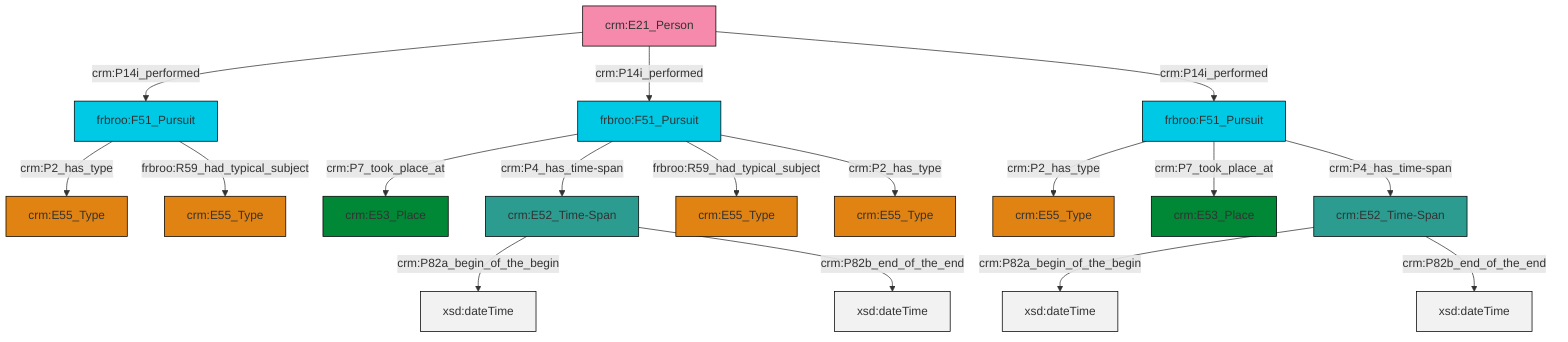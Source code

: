graph TD
classDef Literal fill:#f2f2f2,stroke:#000000;
classDef CRM_Entity fill:#FFFFFF,stroke:#000000;
classDef Temporal_Entity fill:#00C9E6, stroke:#000000;
classDef Type fill:#E18312, stroke:#000000;
classDef Time-Span fill:#2C9C91, stroke:#000000;
classDef Appellation fill:#FFEB7F, stroke:#000000;
classDef Place fill:#008836, stroke:#000000;
classDef Persistent_Item fill:#B266B2, stroke:#000000;
classDef Conceptual_Object fill:#FFD700, stroke:#000000;
classDef Physical_Thing fill:#D2B48C, stroke:#000000;
classDef Actor fill:#f58aad, stroke:#000000;
classDef PC_Classes fill:#4ce600, stroke:#000000;
classDef Multi fill:#cccccc,stroke:#000000;

0["frbroo:F51_Pursuit"]:::Temporal_Entity -->|crm:P7_took_place_at| 1["crm:E53_Place"]:::Place
2["crm:E21_Person"]:::Actor -->|crm:P14i_performed| 3["frbroo:F51_Pursuit"]:::Temporal_Entity
14["crm:E52_Time-Span"]:::Time-Span -->|crm:P82a_begin_of_the_begin| 15[xsd:dateTime]:::Literal
3["frbroo:F51_Pursuit"]:::Temporal_Entity -->|crm:P2_has_type| 17["crm:E55_Type"]:::Type
18["frbroo:F51_Pursuit"]:::Temporal_Entity -->|crm:P2_has_type| 4["crm:E55_Type"]:::Type
2["crm:E21_Person"]:::Actor -->|crm:P14i_performed| 0["frbroo:F51_Pursuit"]:::Temporal_Entity
2["crm:E21_Person"]:::Actor -->|crm:P14i_performed| 18["frbroo:F51_Pursuit"]:::Temporal_Entity
22["crm:E52_Time-Span"]:::Time-Span -->|crm:P82a_begin_of_the_begin| 24[xsd:dateTime]:::Literal
18["frbroo:F51_Pursuit"]:::Temporal_Entity -->|crm:P7_took_place_at| 20["crm:E53_Place"]:::Place
0["frbroo:F51_Pursuit"]:::Temporal_Entity -->|crm:P4_has_time-span| 14["crm:E52_Time-Span"]:::Time-Span
18["frbroo:F51_Pursuit"]:::Temporal_Entity -->|crm:P4_has_time-span| 22["crm:E52_Time-Span"]:::Time-Span
0["frbroo:F51_Pursuit"]:::Temporal_Entity -->|frbroo:R59_had_typical_subject| 6["crm:E55_Type"]:::Type
22["crm:E52_Time-Span"]:::Time-Span -->|crm:P82b_end_of_the_end| 25[xsd:dateTime]:::Literal
0["frbroo:F51_Pursuit"]:::Temporal_Entity -->|crm:P2_has_type| 11["crm:E55_Type"]:::Type
14["crm:E52_Time-Span"]:::Time-Span -->|crm:P82b_end_of_the_end| 27[xsd:dateTime]:::Literal
3["frbroo:F51_Pursuit"]:::Temporal_Entity -->|frbroo:R59_had_typical_subject| 8["crm:E55_Type"]:::Type